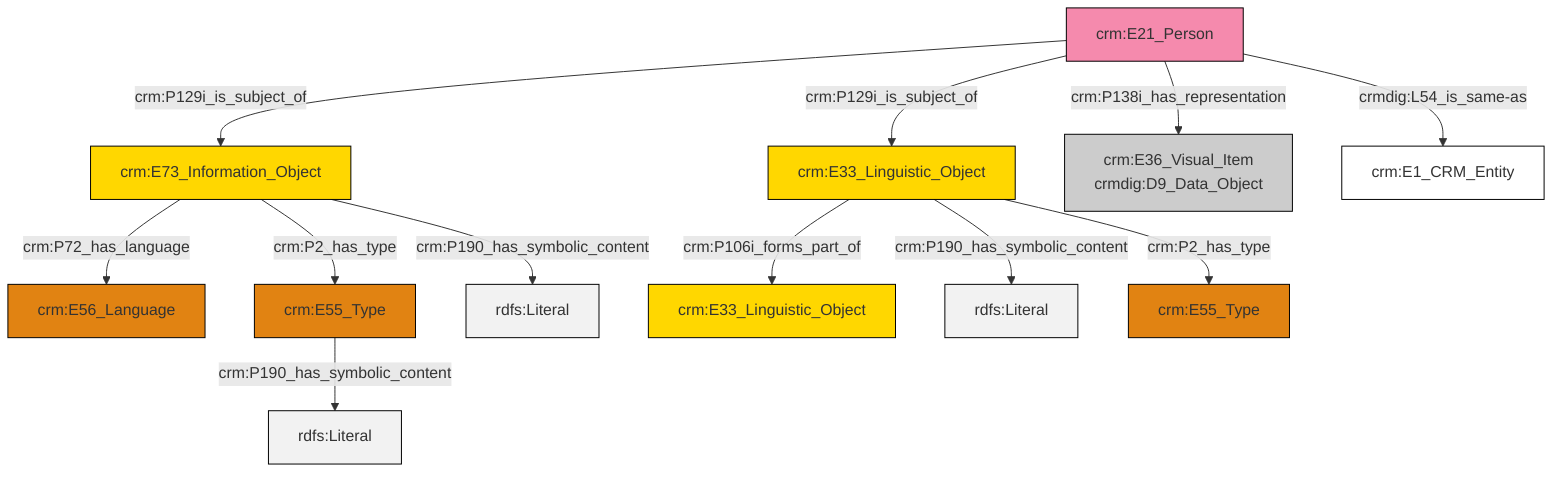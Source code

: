 graph TD
classDef Literal fill:#f2f2f2,stroke:#000000;
classDef CRM_Entity fill:#FFFFFF,stroke:#000000;
classDef Temporal_Entity fill:#00C9E6, stroke:#000000;
classDef Type fill:#E18312, stroke:#000000;
classDef Time-Span fill:#2C9C91, stroke:#000000;
classDef Appellation fill:#FFEB7F, stroke:#000000;
classDef Place fill:#008836, stroke:#000000;
classDef Persistent_Item fill:#B266B2, stroke:#000000;
classDef Conceptual_Object fill:#FFD700, stroke:#000000;
classDef Physical_Thing fill:#D2B48C, stroke:#000000;
classDef Actor fill:#f58aad, stroke:#000000;
classDef PC_Classes fill:#4ce600, stroke:#000000;
classDef Multi fill:#cccccc,stroke:#000000;

0["crm:E21_Person"]:::Actor -->|crm:P129i_is_subject_of| 1["crm:E73_Information_Object"]:::Conceptual_Object
0["crm:E21_Person"]:::Actor -->|crm:P129i_is_subject_of| 7["crm:E33_Linguistic_Object"]:::Conceptual_Object
0["crm:E21_Person"]:::Actor -->|crm:P138i_has_representation| 8["crm:E36_Visual_Item<br>crmdig:D9_Data_Object"]:::Multi
7["crm:E33_Linguistic_Object"]:::Conceptual_Object -->|crm:P106i_forms_part_of| 9["crm:E33_Linguistic_Object"]:::Conceptual_Object
7["crm:E33_Linguistic_Object"]:::Conceptual_Object -->|crm:P190_has_symbolic_content| 12[rdfs:Literal]:::Literal
1["crm:E73_Information_Object"]:::Conceptual_Object -->|crm:P72_has_language| 14["crm:E56_Language"]:::Type
1["crm:E73_Information_Object"]:::Conceptual_Object -->|crm:P2_has_type| 4["crm:E55_Type"]:::Type
7["crm:E33_Linguistic_Object"]:::Conceptual_Object -->|crm:P2_has_type| 2["crm:E55_Type"]:::Type
1["crm:E73_Information_Object"]:::Conceptual_Object -->|crm:P190_has_symbolic_content| 20[rdfs:Literal]:::Literal
4["crm:E55_Type"]:::Type -->|crm:P190_has_symbolic_content| 21[rdfs:Literal]:::Literal
0["crm:E21_Person"]:::Actor -->|crmdig:L54_is_same-as| 15["crm:E1_CRM_Entity"]:::CRM_Entity